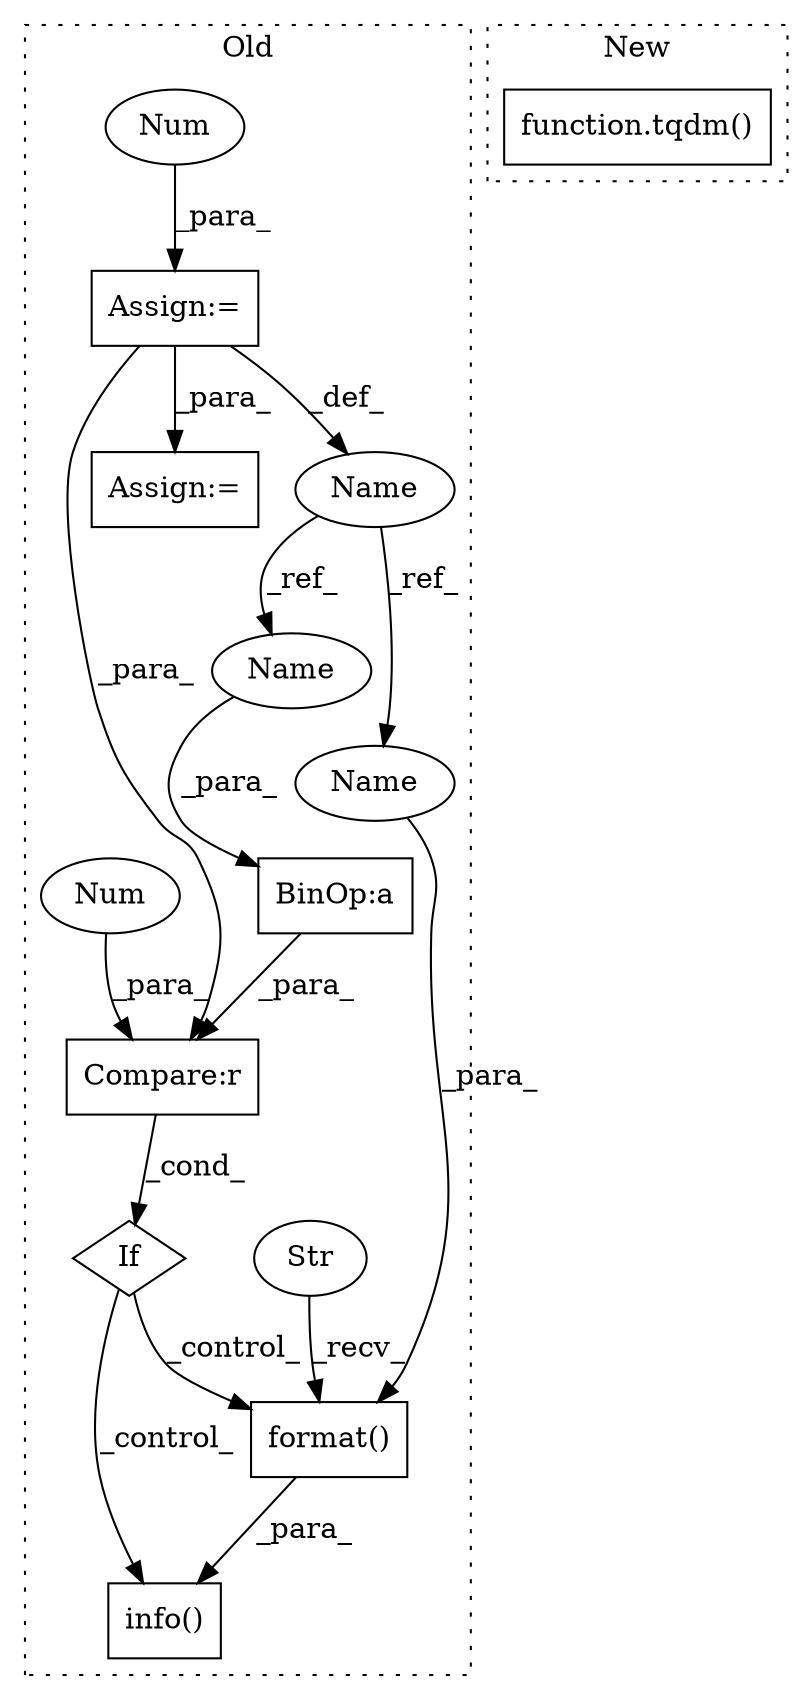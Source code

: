 digraph G {
subgraph cluster0 {
1 [label="info()" a="75" s="6782,6834" l="13,1" shape="box"];
3 [label="If" a="96" s="6741" l="3" shape="diamond"];
4 [label="format()" a="75" s="6795,6833" l="30,1" shape="box"];
5 [label="Str" a="66" s="6795" l="22" shape="ellipse"];
6 [label="BinOp:a" a="82" s="6752" l="3" shape="box"];
7 [label="Name" a="87" s="6649" l="8" shape="ellipse"];
8 [label="Assign:=" a="68" s="6657" l="3" shape="box"];
9 [label="Num" a="76" s="6660" l="1" shape="ellipse"];
10 [label="Assign:=" a="68" s="6723" l="4" shape="box"];
11 [label="Compare:r" a="40" s="6744" l="20" shape="box"];
12 [label="Num" a="76" s="6763" l="1" shape="ellipse"];
13 [label="Name" a="87" s="6744" l="8" shape="ellipse"];
14 [label="Name" a="87" s="6825" l="8" shape="ellipse"];
label = "Old";
style="dotted";
}
subgraph cluster1 {
2 [label="function.tqdm()" a="75" s="7128,7140" l="5,18" shape="box"];
label = "New";
style="dotted";
}
3 -> 4 [label="_control_"];
3 -> 1 [label="_control_"];
4 -> 1 [label="_para_"];
5 -> 4 [label="_recv_"];
6 -> 11 [label="_para_"];
7 -> 13 [label="_ref_"];
7 -> 14 [label="_ref_"];
8 -> 7 [label="_def_"];
8 -> 11 [label="_para_"];
8 -> 10 [label="_para_"];
9 -> 8 [label="_para_"];
11 -> 3 [label="_cond_"];
12 -> 11 [label="_para_"];
13 -> 6 [label="_para_"];
14 -> 4 [label="_para_"];
}